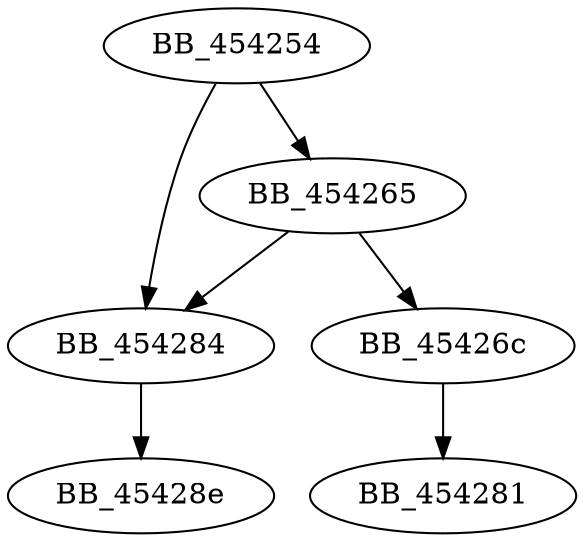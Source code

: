 DiGraph sub_454254{
BB_454254->BB_454265
BB_454254->BB_454284
BB_454265->BB_45426c
BB_454265->BB_454284
BB_45426c->BB_454281
BB_454284->BB_45428e
}
